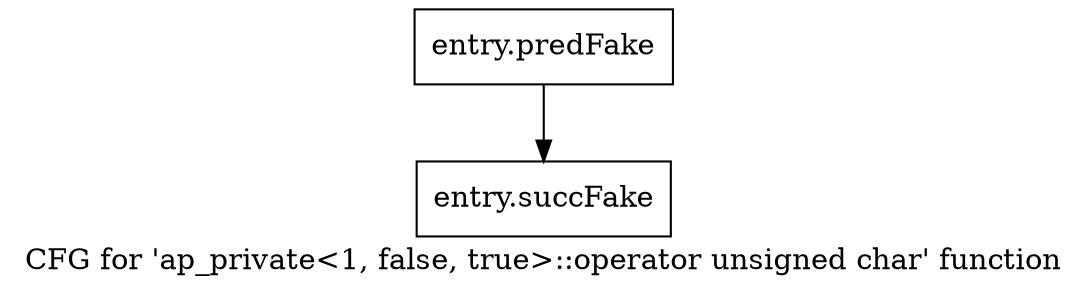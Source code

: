 digraph "CFG for 'ap_private\<1, false, true\>::operator unsigned char' function" {
	label="CFG for 'ap_private\<1, false, true\>::operator unsigned char' function";

	Node0x58dacc0 [shape=record,filename="",linenumber="",label="{entry.predFake}"];
	Node0x58dacc0 -> Node0x5adf440[ callList="" memoryops="" filename="/home/omerfaruk/tools/Xilinx/Vitis_HLS/2023.2/include/etc/ap_private.h" execusionnum="2"];
	Node0x5adf440 [shape=record,filename="/home/omerfaruk/tools/Xilinx/Vitis_HLS/2023.2/include/etc/ap_private.h",linenumber="1916",label="{entry.succFake}"];
}
